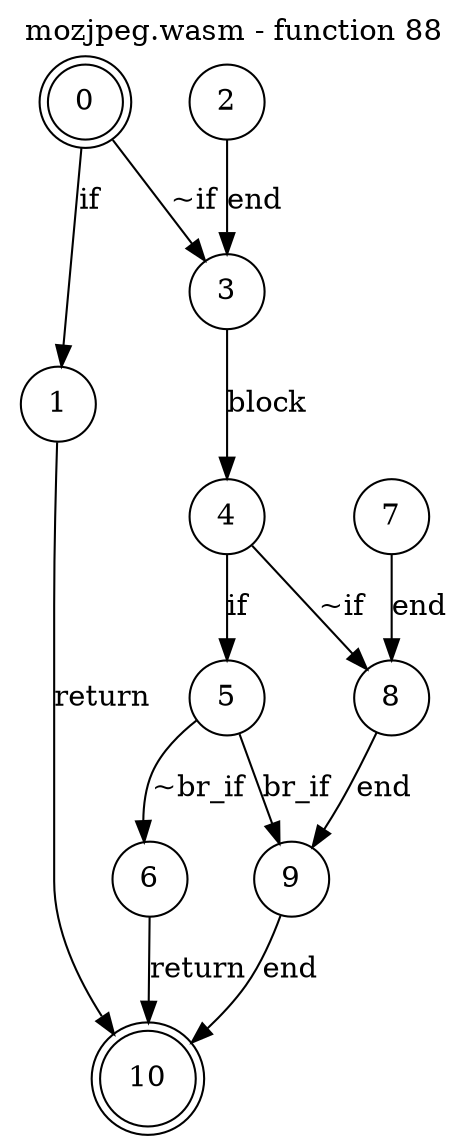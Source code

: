 digraph finite_state_machine {
    label = "mozjpeg.wasm - function 88"
    labelloc =  t
    labelfontsize = 16
    labelfontcolor = black
    labelfontname = "Helvetica"
    node [shape = doublecircle]; 0 10;
    node [shape = circle];
    0 -> 1[label = "if"];
    0 -> 3[label = "~if"];
    1 -> 10[label = "return"];
    2 -> 3[label = "end"];
    3 -> 4[label = "block"];
    4 -> 5[label = "if"];
    4 -> 8[label = "~if"];
    5 -> 6[label = "~br_if"];
    5 -> 9[label = "br_if"];
    6 -> 10[label = "return"];
    7 -> 8[label = "end"];
    8 -> 9[label = "end"];
    9 -> 10[label = "end"];
}
